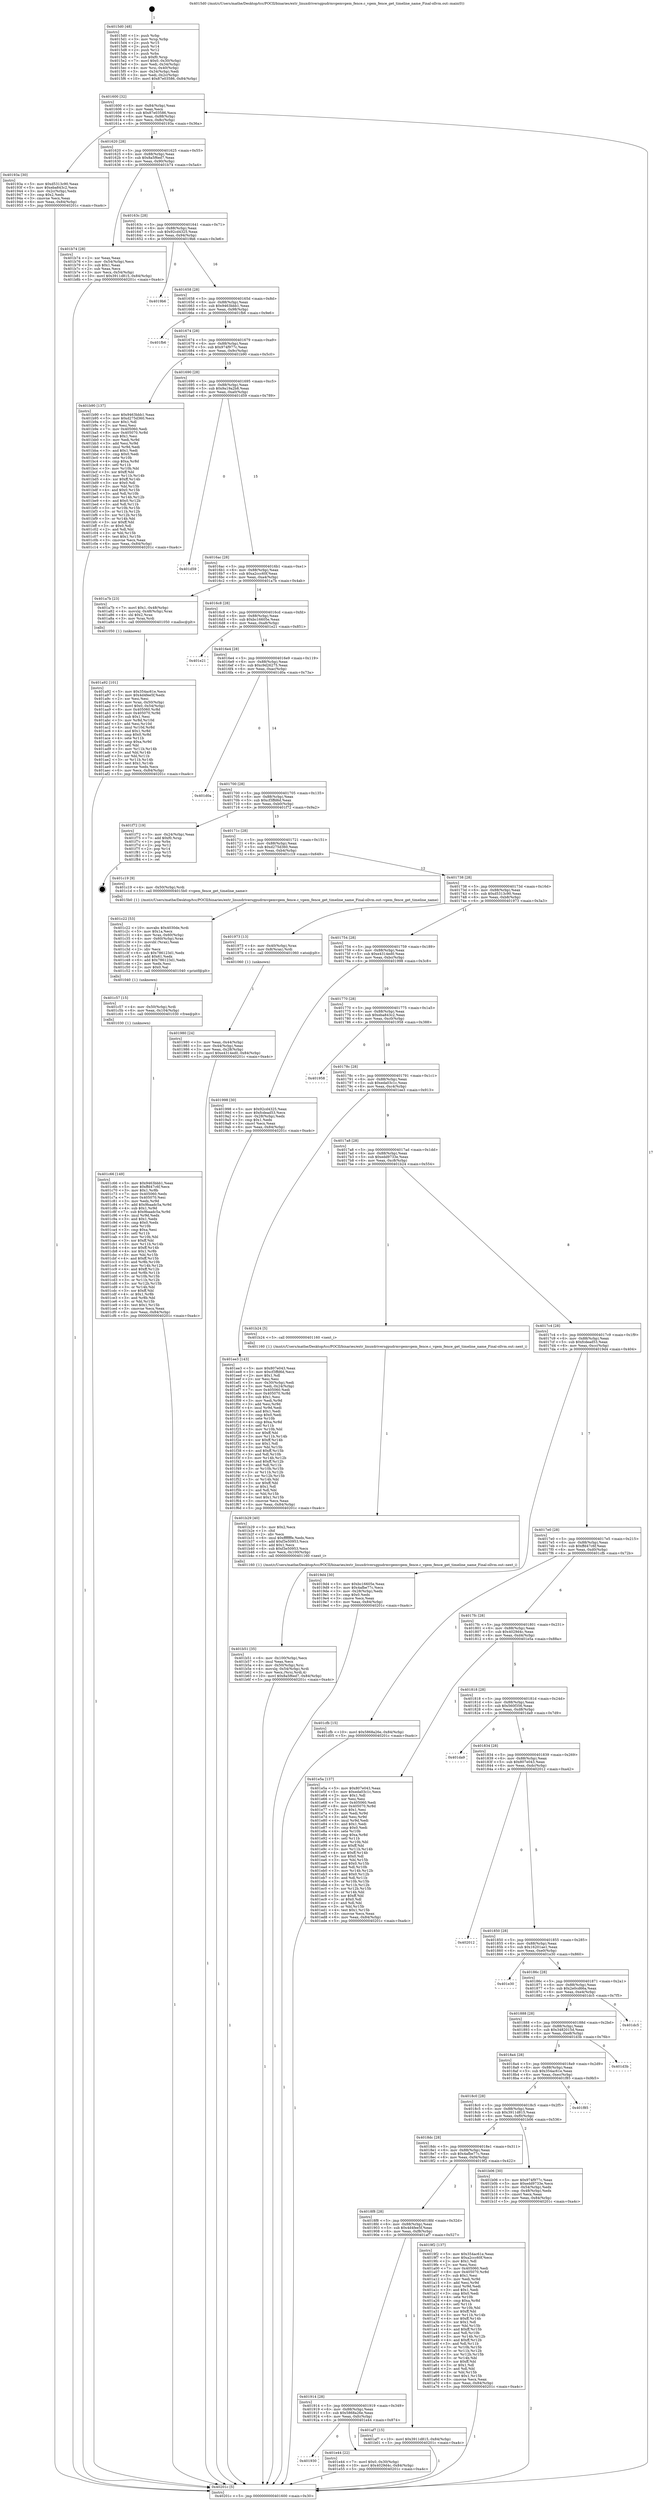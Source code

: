 digraph "0x4015d0" {
  label = "0x4015d0 (/mnt/c/Users/mathe/Desktop/tcc/POCII/binaries/extr_linuxdriversgpudrmvgemvgem_fence.c_vgem_fence_get_timeline_name_Final-ollvm.out::main(0))"
  labelloc = "t"
  node[shape=record]

  Entry [label="",width=0.3,height=0.3,shape=circle,fillcolor=black,style=filled]
  "0x401600" [label="{
     0x401600 [32]\l
     | [instrs]\l
     &nbsp;&nbsp;0x401600 \<+6\>: mov -0x84(%rbp),%eax\l
     &nbsp;&nbsp;0x401606 \<+2\>: mov %eax,%ecx\l
     &nbsp;&nbsp;0x401608 \<+6\>: sub $0x87e03586,%ecx\l
     &nbsp;&nbsp;0x40160e \<+6\>: mov %eax,-0x88(%rbp)\l
     &nbsp;&nbsp;0x401614 \<+6\>: mov %ecx,-0x8c(%rbp)\l
     &nbsp;&nbsp;0x40161a \<+6\>: je 000000000040193a \<main+0x36a\>\l
  }"]
  "0x40193a" [label="{
     0x40193a [30]\l
     | [instrs]\l
     &nbsp;&nbsp;0x40193a \<+5\>: mov $0xd5313c90,%eax\l
     &nbsp;&nbsp;0x40193f \<+5\>: mov $0xeba843c2,%ecx\l
     &nbsp;&nbsp;0x401944 \<+3\>: mov -0x2c(%rbp),%edx\l
     &nbsp;&nbsp;0x401947 \<+3\>: cmp $0x2,%edx\l
     &nbsp;&nbsp;0x40194a \<+3\>: cmovne %ecx,%eax\l
     &nbsp;&nbsp;0x40194d \<+6\>: mov %eax,-0x84(%rbp)\l
     &nbsp;&nbsp;0x401953 \<+5\>: jmp 000000000040201c \<main+0xa4c\>\l
  }"]
  "0x401620" [label="{
     0x401620 [28]\l
     | [instrs]\l
     &nbsp;&nbsp;0x401620 \<+5\>: jmp 0000000000401625 \<main+0x55\>\l
     &nbsp;&nbsp;0x401625 \<+6\>: mov -0x88(%rbp),%eax\l
     &nbsp;&nbsp;0x40162b \<+5\>: sub $0x8a5f6ed7,%eax\l
     &nbsp;&nbsp;0x401630 \<+6\>: mov %eax,-0x90(%rbp)\l
     &nbsp;&nbsp;0x401636 \<+6\>: je 0000000000401b74 \<main+0x5a4\>\l
  }"]
  "0x40201c" [label="{
     0x40201c [5]\l
     | [instrs]\l
     &nbsp;&nbsp;0x40201c \<+5\>: jmp 0000000000401600 \<main+0x30\>\l
  }"]
  "0x4015d0" [label="{
     0x4015d0 [48]\l
     | [instrs]\l
     &nbsp;&nbsp;0x4015d0 \<+1\>: push %rbp\l
     &nbsp;&nbsp;0x4015d1 \<+3\>: mov %rsp,%rbp\l
     &nbsp;&nbsp;0x4015d4 \<+2\>: push %r15\l
     &nbsp;&nbsp;0x4015d6 \<+2\>: push %r14\l
     &nbsp;&nbsp;0x4015d8 \<+2\>: push %r12\l
     &nbsp;&nbsp;0x4015da \<+1\>: push %rbx\l
     &nbsp;&nbsp;0x4015db \<+7\>: sub $0xf0,%rsp\l
     &nbsp;&nbsp;0x4015e2 \<+7\>: movl $0x0,-0x30(%rbp)\l
     &nbsp;&nbsp;0x4015e9 \<+3\>: mov %edi,-0x34(%rbp)\l
     &nbsp;&nbsp;0x4015ec \<+4\>: mov %rsi,-0x40(%rbp)\l
     &nbsp;&nbsp;0x4015f0 \<+3\>: mov -0x34(%rbp),%edi\l
     &nbsp;&nbsp;0x4015f3 \<+3\>: mov %edi,-0x2c(%rbp)\l
     &nbsp;&nbsp;0x4015f6 \<+10\>: movl $0x87e03586,-0x84(%rbp)\l
  }"]
  Exit [label="",width=0.3,height=0.3,shape=circle,fillcolor=black,style=filled,peripheries=2]
  "0x401b74" [label="{
     0x401b74 [28]\l
     | [instrs]\l
     &nbsp;&nbsp;0x401b74 \<+2\>: xor %eax,%eax\l
     &nbsp;&nbsp;0x401b76 \<+3\>: mov -0x54(%rbp),%ecx\l
     &nbsp;&nbsp;0x401b79 \<+3\>: sub $0x1,%eax\l
     &nbsp;&nbsp;0x401b7c \<+2\>: sub %eax,%ecx\l
     &nbsp;&nbsp;0x401b7e \<+3\>: mov %ecx,-0x54(%rbp)\l
     &nbsp;&nbsp;0x401b81 \<+10\>: movl $0x3911d815,-0x84(%rbp)\l
     &nbsp;&nbsp;0x401b8b \<+5\>: jmp 000000000040201c \<main+0xa4c\>\l
  }"]
  "0x40163c" [label="{
     0x40163c [28]\l
     | [instrs]\l
     &nbsp;&nbsp;0x40163c \<+5\>: jmp 0000000000401641 \<main+0x71\>\l
     &nbsp;&nbsp;0x401641 \<+6\>: mov -0x88(%rbp),%eax\l
     &nbsp;&nbsp;0x401647 \<+5\>: sub $0x92cd4325,%eax\l
     &nbsp;&nbsp;0x40164c \<+6\>: mov %eax,-0x94(%rbp)\l
     &nbsp;&nbsp;0x401652 \<+6\>: je 00000000004019b6 \<main+0x3e6\>\l
  }"]
  "0x401930" [label="{
     0x401930\l
  }", style=dashed]
  "0x4019b6" [label="{
     0x4019b6\l
  }", style=dashed]
  "0x401658" [label="{
     0x401658 [28]\l
     | [instrs]\l
     &nbsp;&nbsp;0x401658 \<+5\>: jmp 000000000040165d \<main+0x8d\>\l
     &nbsp;&nbsp;0x40165d \<+6\>: mov -0x88(%rbp),%eax\l
     &nbsp;&nbsp;0x401663 \<+5\>: sub $0x9463bbb1,%eax\l
     &nbsp;&nbsp;0x401668 \<+6\>: mov %eax,-0x98(%rbp)\l
     &nbsp;&nbsp;0x40166e \<+6\>: je 0000000000401fb6 \<main+0x9e6\>\l
  }"]
  "0x401e44" [label="{
     0x401e44 [22]\l
     | [instrs]\l
     &nbsp;&nbsp;0x401e44 \<+7\>: movl $0x0,-0x30(%rbp)\l
     &nbsp;&nbsp;0x401e4b \<+10\>: movl $0x4029d4c,-0x84(%rbp)\l
     &nbsp;&nbsp;0x401e55 \<+5\>: jmp 000000000040201c \<main+0xa4c\>\l
  }"]
  "0x401fb6" [label="{
     0x401fb6\l
  }", style=dashed]
  "0x401674" [label="{
     0x401674 [28]\l
     | [instrs]\l
     &nbsp;&nbsp;0x401674 \<+5\>: jmp 0000000000401679 \<main+0xa9\>\l
     &nbsp;&nbsp;0x401679 \<+6\>: mov -0x88(%rbp),%eax\l
     &nbsp;&nbsp;0x40167f \<+5\>: sub $0x974f977c,%eax\l
     &nbsp;&nbsp;0x401684 \<+6\>: mov %eax,-0x9c(%rbp)\l
     &nbsp;&nbsp;0x40168a \<+6\>: je 0000000000401b90 \<main+0x5c0\>\l
  }"]
  "0x401c66" [label="{
     0x401c66 [149]\l
     | [instrs]\l
     &nbsp;&nbsp;0x401c66 \<+5\>: mov $0x9463bbb1,%eax\l
     &nbsp;&nbsp;0x401c6b \<+5\>: mov $0xffd47c6f,%ecx\l
     &nbsp;&nbsp;0x401c70 \<+3\>: mov $0x1,%r8b\l
     &nbsp;&nbsp;0x401c73 \<+7\>: mov 0x405060,%edx\l
     &nbsp;&nbsp;0x401c7a \<+7\>: mov 0x405070,%esi\l
     &nbsp;&nbsp;0x401c81 \<+3\>: mov %edx,%r9d\l
     &nbsp;&nbsp;0x401c84 \<+7\>: add $0x9baadc5a,%r9d\l
     &nbsp;&nbsp;0x401c8b \<+4\>: sub $0x1,%r9d\l
     &nbsp;&nbsp;0x401c8f \<+7\>: sub $0x9baadc5a,%r9d\l
     &nbsp;&nbsp;0x401c96 \<+4\>: imul %r9d,%edx\l
     &nbsp;&nbsp;0x401c9a \<+3\>: and $0x1,%edx\l
     &nbsp;&nbsp;0x401c9d \<+3\>: cmp $0x0,%edx\l
     &nbsp;&nbsp;0x401ca0 \<+4\>: sete %r10b\l
     &nbsp;&nbsp;0x401ca4 \<+3\>: cmp $0xa,%esi\l
     &nbsp;&nbsp;0x401ca7 \<+4\>: setl %r11b\l
     &nbsp;&nbsp;0x401cab \<+3\>: mov %r10b,%bl\l
     &nbsp;&nbsp;0x401cae \<+3\>: xor $0xff,%bl\l
     &nbsp;&nbsp;0x401cb1 \<+3\>: mov %r11b,%r14b\l
     &nbsp;&nbsp;0x401cb4 \<+4\>: xor $0xff,%r14b\l
     &nbsp;&nbsp;0x401cb8 \<+4\>: xor $0x1,%r8b\l
     &nbsp;&nbsp;0x401cbc \<+3\>: mov %bl,%r15b\l
     &nbsp;&nbsp;0x401cbf \<+4\>: and $0xff,%r15b\l
     &nbsp;&nbsp;0x401cc3 \<+3\>: and %r8b,%r10b\l
     &nbsp;&nbsp;0x401cc6 \<+3\>: mov %r14b,%r12b\l
     &nbsp;&nbsp;0x401cc9 \<+4\>: and $0xff,%r12b\l
     &nbsp;&nbsp;0x401ccd \<+3\>: and %r8b,%r11b\l
     &nbsp;&nbsp;0x401cd0 \<+3\>: or %r10b,%r15b\l
     &nbsp;&nbsp;0x401cd3 \<+3\>: or %r11b,%r12b\l
     &nbsp;&nbsp;0x401cd6 \<+3\>: xor %r12b,%r15b\l
     &nbsp;&nbsp;0x401cd9 \<+3\>: or %r14b,%bl\l
     &nbsp;&nbsp;0x401cdc \<+3\>: xor $0xff,%bl\l
     &nbsp;&nbsp;0x401cdf \<+4\>: or $0x1,%r8b\l
     &nbsp;&nbsp;0x401ce3 \<+3\>: and %r8b,%bl\l
     &nbsp;&nbsp;0x401ce6 \<+3\>: or %bl,%r15b\l
     &nbsp;&nbsp;0x401ce9 \<+4\>: test $0x1,%r15b\l
     &nbsp;&nbsp;0x401ced \<+3\>: cmovne %ecx,%eax\l
     &nbsp;&nbsp;0x401cf0 \<+6\>: mov %eax,-0x84(%rbp)\l
     &nbsp;&nbsp;0x401cf6 \<+5\>: jmp 000000000040201c \<main+0xa4c\>\l
  }"]
  "0x401b90" [label="{
     0x401b90 [137]\l
     | [instrs]\l
     &nbsp;&nbsp;0x401b90 \<+5\>: mov $0x9463bbb1,%eax\l
     &nbsp;&nbsp;0x401b95 \<+5\>: mov $0xd275d360,%ecx\l
     &nbsp;&nbsp;0x401b9a \<+2\>: mov $0x1,%dl\l
     &nbsp;&nbsp;0x401b9c \<+2\>: xor %esi,%esi\l
     &nbsp;&nbsp;0x401b9e \<+7\>: mov 0x405060,%edi\l
     &nbsp;&nbsp;0x401ba5 \<+8\>: mov 0x405070,%r8d\l
     &nbsp;&nbsp;0x401bad \<+3\>: sub $0x1,%esi\l
     &nbsp;&nbsp;0x401bb0 \<+3\>: mov %edi,%r9d\l
     &nbsp;&nbsp;0x401bb3 \<+3\>: add %esi,%r9d\l
     &nbsp;&nbsp;0x401bb6 \<+4\>: imul %r9d,%edi\l
     &nbsp;&nbsp;0x401bba \<+3\>: and $0x1,%edi\l
     &nbsp;&nbsp;0x401bbd \<+3\>: cmp $0x0,%edi\l
     &nbsp;&nbsp;0x401bc0 \<+4\>: sete %r10b\l
     &nbsp;&nbsp;0x401bc4 \<+4\>: cmp $0xa,%r8d\l
     &nbsp;&nbsp;0x401bc8 \<+4\>: setl %r11b\l
     &nbsp;&nbsp;0x401bcc \<+3\>: mov %r10b,%bl\l
     &nbsp;&nbsp;0x401bcf \<+3\>: xor $0xff,%bl\l
     &nbsp;&nbsp;0x401bd2 \<+3\>: mov %r11b,%r14b\l
     &nbsp;&nbsp;0x401bd5 \<+4\>: xor $0xff,%r14b\l
     &nbsp;&nbsp;0x401bd9 \<+3\>: xor $0x0,%dl\l
     &nbsp;&nbsp;0x401bdc \<+3\>: mov %bl,%r15b\l
     &nbsp;&nbsp;0x401bdf \<+4\>: and $0x0,%r15b\l
     &nbsp;&nbsp;0x401be3 \<+3\>: and %dl,%r10b\l
     &nbsp;&nbsp;0x401be6 \<+3\>: mov %r14b,%r12b\l
     &nbsp;&nbsp;0x401be9 \<+4\>: and $0x0,%r12b\l
     &nbsp;&nbsp;0x401bed \<+3\>: and %dl,%r11b\l
     &nbsp;&nbsp;0x401bf0 \<+3\>: or %r10b,%r15b\l
     &nbsp;&nbsp;0x401bf3 \<+3\>: or %r11b,%r12b\l
     &nbsp;&nbsp;0x401bf6 \<+3\>: xor %r12b,%r15b\l
     &nbsp;&nbsp;0x401bf9 \<+3\>: or %r14b,%bl\l
     &nbsp;&nbsp;0x401bfc \<+3\>: xor $0xff,%bl\l
     &nbsp;&nbsp;0x401bff \<+3\>: or $0x0,%dl\l
     &nbsp;&nbsp;0x401c02 \<+2\>: and %dl,%bl\l
     &nbsp;&nbsp;0x401c04 \<+3\>: or %bl,%r15b\l
     &nbsp;&nbsp;0x401c07 \<+4\>: test $0x1,%r15b\l
     &nbsp;&nbsp;0x401c0b \<+3\>: cmovne %ecx,%eax\l
     &nbsp;&nbsp;0x401c0e \<+6\>: mov %eax,-0x84(%rbp)\l
     &nbsp;&nbsp;0x401c14 \<+5\>: jmp 000000000040201c \<main+0xa4c\>\l
  }"]
  "0x401690" [label="{
     0x401690 [28]\l
     | [instrs]\l
     &nbsp;&nbsp;0x401690 \<+5\>: jmp 0000000000401695 \<main+0xc5\>\l
     &nbsp;&nbsp;0x401695 \<+6\>: mov -0x88(%rbp),%eax\l
     &nbsp;&nbsp;0x40169b \<+5\>: sub $0x9a19a2b8,%eax\l
     &nbsp;&nbsp;0x4016a0 \<+6\>: mov %eax,-0xa0(%rbp)\l
     &nbsp;&nbsp;0x4016a6 \<+6\>: je 0000000000401d59 \<main+0x789\>\l
  }"]
  "0x401c57" [label="{
     0x401c57 [15]\l
     | [instrs]\l
     &nbsp;&nbsp;0x401c57 \<+4\>: mov -0x50(%rbp),%rdi\l
     &nbsp;&nbsp;0x401c5b \<+6\>: mov %eax,-0x104(%rbp)\l
     &nbsp;&nbsp;0x401c61 \<+5\>: call 0000000000401030 \<free@plt\>\l
     | [calls]\l
     &nbsp;&nbsp;0x401030 \{1\} (unknown)\l
  }"]
  "0x401d59" [label="{
     0x401d59\l
  }", style=dashed]
  "0x4016ac" [label="{
     0x4016ac [28]\l
     | [instrs]\l
     &nbsp;&nbsp;0x4016ac \<+5\>: jmp 00000000004016b1 \<main+0xe1\>\l
     &nbsp;&nbsp;0x4016b1 \<+6\>: mov -0x88(%rbp),%eax\l
     &nbsp;&nbsp;0x4016b7 \<+5\>: sub $0xa2ccc60f,%eax\l
     &nbsp;&nbsp;0x4016bc \<+6\>: mov %eax,-0xa4(%rbp)\l
     &nbsp;&nbsp;0x4016c2 \<+6\>: je 0000000000401a7b \<main+0x4ab\>\l
  }"]
  "0x401c22" [label="{
     0x401c22 [53]\l
     | [instrs]\l
     &nbsp;&nbsp;0x401c22 \<+10\>: movabs $0x4030de,%rdi\l
     &nbsp;&nbsp;0x401c2c \<+5\>: mov $0x1a,%ecx\l
     &nbsp;&nbsp;0x401c31 \<+4\>: mov %rax,-0x60(%rbp)\l
     &nbsp;&nbsp;0x401c35 \<+4\>: mov -0x60(%rbp),%rax\l
     &nbsp;&nbsp;0x401c39 \<+3\>: movsbl (%rax),%eax\l
     &nbsp;&nbsp;0x401c3c \<+1\>: cltd\l
     &nbsp;&nbsp;0x401c3d \<+2\>: idiv %ecx\l
     &nbsp;&nbsp;0x401c3f \<+6\>: sub $0x786123d1,%edx\l
     &nbsp;&nbsp;0x401c45 \<+3\>: add $0x61,%edx\l
     &nbsp;&nbsp;0x401c48 \<+6\>: add $0x786123d1,%edx\l
     &nbsp;&nbsp;0x401c4e \<+2\>: mov %edx,%esi\l
     &nbsp;&nbsp;0x401c50 \<+2\>: mov $0x0,%al\l
     &nbsp;&nbsp;0x401c52 \<+5\>: call 0000000000401040 \<printf@plt\>\l
     | [calls]\l
     &nbsp;&nbsp;0x401040 \{1\} (unknown)\l
  }"]
  "0x401a7b" [label="{
     0x401a7b [23]\l
     | [instrs]\l
     &nbsp;&nbsp;0x401a7b \<+7\>: movl $0x1,-0x48(%rbp)\l
     &nbsp;&nbsp;0x401a82 \<+4\>: movslq -0x48(%rbp),%rax\l
     &nbsp;&nbsp;0x401a86 \<+4\>: shl $0x2,%rax\l
     &nbsp;&nbsp;0x401a8a \<+3\>: mov %rax,%rdi\l
     &nbsp;&nbsp;0x401a8d \<+5\>: call 0000000000401050 \<malloc@plt\>\l
     | [calls]\l
     &nbsp;&nbsp;0x401050 \{1\} (unknown)\l
  }"]
  "0x4016c8" [label="{
     0x4016c8 [28]\l
     | [instrs]\l
     &nbsp;&nbsp;0x4016c8 \<+5\>: jmp 00000000004016cd \<main+0xfd\>\l
     &nbsp;&nbsp;0x4016cd \<+6\>: mov -0x88(%rbp),%eax\l
     &nbsp;&nbsp;0x4016d3 \<+5\>: sub $0xbc16605e,%eax\l
     &nbsp;&nbsp;0x4016d8 \<+6\>: mov %eax,-0xa8(%rbp)\l
     &nbsp;&nbsp;0x4016de \<+6\>: je 0000000000401e21 \<main+0x851\>\l
  }"]
  "0x401b51" [label="{
     0x401b51 [35]\l
     | [instrs]\l
     &nbsp;&nbsp;0x401b51 \<+6\>: mov -0x100(%rbp),%ecx\l
     &nbsp;&nbsp;0x401b57 \<+3\>: imul %eax,%ecx\l
     &nbsp;&nbsp;0x401b5a \<+4\>: mov -0x50(%rbp),%rsi\l
     &nbsp;&nbsp;0x401b5e \<+4\>: movslq -0x54(%rbp),%rdi\l
     &nbsp;&nbsp;0x401b62 \<+3\>: mov %ecx,(%rsi,%rdi,4)\l
     &nbsp;&nbsp;0x401b65 \<+10\>: movl $0x8a5f6ed7,-0x84(%rbp)\l
     &nbsp;&nbsp;0x401b6f \<+5\>: jmp 000000000040201c \<main+0xa4c\>\l
  }"]
  "0x401e21" [label="{
     0x401e21\l
  }", style=dashed]
  "0x4016e4" [label="{
     0x4016e4 [28]\l
     | [instrs]\l
     &nbsp;&nbsp;0x4016e4 \<+5\>: jmp 00000000004016e9 \<main+0x119\>\l
     &nbsp;&nbsp;0x4016e9 \<+6\>: mov -0x88(%rbp),%eax\l
     &nbsp;&nbsp;0x4016ef \<+5\>: sub $0xc9d26275,%eax\l
     &nbsp;&nbsp;0x4016f4 \<+6\>: mov %eax,-0xac(%rbp)\l
     &nbsp;&nbsp;0x4016fa \<+6\>: je 0000000000401d0a \<main+0x73a\>\l
  }"]
  "0x401b29" [label="{
     0x401b29 [40]\l
     | [instrs]\l
     &nbsp;&nbsp;0x401b29 \<+5\>: mov $0x2,%ecx\l
     &nbsp;&nbsp;0x401b2e \<+1\>: cltd\l
     &nbsp;&nbsp;0x401b2f \<+2\>: idiv %ecx\l
     &nbsp;&nbsp;0x401b31 \<+6\>: imul $0xfffffffe,%edx,%ecx\l
     &nbsp;&nbsp;0x401b37 \<+6\>: add $0xf3e50953,%ecx\l
     &nbsp;&nbsp;0x401b3d \<+3\>: add $0x1,%ecx\l
     &nbsp;&nbsp;0x401b40 \<+6\>: sub $0xf3e50953,%ecx\l
     &nbsp;&nbsp;0x401b46 \<+6\>: mov %ecx,-0x100(%rbp)\l
     &nbsp;&nbsp;0x401b4c \<+5\>: call 0000000000401160 \<next_i\>\l
     | [calls]\l
     &nbsp;&nbsp;0x401160 \{1\} (/mnt/c/Users/mathe/Desktop/tcc/POCII/binaries/extr_linuxdriversgpudrmvgemvgem_fence.c_vgem_fence_get_timeline_name_Final-ollvm.out::next_i)\l
  }"]
  "0x401d0a" [label="{
     0x401d0a\l
  }", style=dashed]
  "0x401700" [label="{
     0x401700 [28]\l
     | [instrs]\l
     &nbsp;&nbsp;0x401700 \<+5\>: jmp 0000000000401705 \<main+0x135\>\l
     &nbsp;&nbsp;0x401705 \<+6\>: mov -0x88(%rbp),%eax\l
     &nbsp;&nbsp;0x40170b \<+5\>: sub $0xcf3ffd6d,%eax\l
     &nbsp;&nbsp;0x401710 \<+6\>: mov %eax,-0xb0(%rbp)\l
     &nbsp;&nbsp;0x401716 \<+6\>: je 0000000000401f72 \<main+0x9a2\>\l
  }"]
  "0x401914" [label="{
     0x401914 [28]\l
     | [instrs]\l
     &nbsp;&nbsp;0x401914 \<+5\>: jmp 0000000000401919 \<main+0x349\>\l
     &nbsp;&nbsp;0x401919 \<+6\>: mov -0x88(%rbp),%eax\l
     &nbsp;&nbsp;0x40191f \<+5\>: sub $0x5868a26e,%eax\l
     &nbsp;&nbsp;0x401924 \<+6\>: mov %eax,-0xfc(%rbp)\l
     &nbsp;&nbsp;0x40192a \<+6\>: je 0000000000401e44 \<main+0x874\>\l
  }"]
  "0x401f72" [label="{
     0x401f72 [19]\l
     | [instrs]\l
     &nbsp;&nbsp;0x401f72 \<+3\>: mov -0x24(%rbp),%eax\l
     &nbsp;&nbsp;0x401f75 \<+7\>: add $0xf0,%rsp\l
     &nbsp;&nbsp;0x401f7c \<+1\>: pop %rbx\l
     &nbsp;&nbsp;0x401f7d \<+2\>: pop %r12\l
     &nbsp;&nbsp;0x401f7f \<+2\>: pop %r14\l
     &nbsp;&nbsp;0x401f81 \<+2\>: pop %r15\l
     &nbsp;&nbsp;0x401f83 \<+1\>: pop %rbp\l
     &nbsp;&nbsp;0x401f84 \<+1\>: ret\l
  }"]
  "0x40171c" [label="{
     0x40171c [28]\l
     | [instrs]\l
     &nbsp;&nbsp;0x40171c \<+5\>: jmp 0000000000401721 \<main+0x151\>\l
     &nbsp;&nbsp;0x401721 \<+6\>: mov -0x88(%rbp),%eax\l
     &nbsp;&nbsp;0x401727 \<+5\>: sub $0xd275d360,%eax\l
     &nbsp;&nbsp;0x40172c \<+6\>: mov %eax,-0xb4(%rbp)\l
     &nbsp;&nbsp;0x401732 \<+6\>: je 0000000000401c19 \<main+0x649\>\l
  }"]
  "0x401af7" [label="{
     0x401af7 [15]\l
     | [instrs]\l
     &nbsp;&nbsp;0x401af7 \<+10\>: movl $0x3911d815,-0x84(%rbp)\l
     &nbsp;&nbsp;0x401b01 \<+5\>: jmp 000000000040201c \<main+0xa4c\>\l
  }"]
  "0x401c19" [label="{
     0x401c19 [9]\l
     | [instrs]\l
     &nbsp;&nbsp;0x401c19 \<+4\>: mov -0x50(%rbp),%rdi\l
     &nbsp;&nbsp;0x401c1d \<+5\>: call 00000000004015b0 \<vgem_fence_get_timeline_name\>\l
     | [calls]\l
     &nbsp;&nbsp;0x4015b0 \{1\} (/mnt/c/Users/mathe/Desktop/tcc/POCII/binaries/extr_linuxdriversgpudrmvgemvgem_fence.c_vgem_fence_get_timeline_name_Final-ollvm.out::vgem_fence_get_timeline_name)\l
  }"]
  "0x401738" [label="{
     0x401738 [28]\l
     | [instrs]\l
     &nbsp;&nbsp;0x401738 \<+5\>: jmp 000000000040173d \<main+0x16d\>\l
     &nbsp;&nbsp;0x40173d \<+6\>: mov -0x88(%rbp),%eax\l
     &nbsp;&nbsp;0x401743 \<+5\>: sub $0xd5313c90,%eax\l
     &nbsp;&nbsp;0x401748 \<+6\>: mov %eax,-0xb8(%rbp)\l
     &nbsp;&nbsp;0x40174e \<+6\>: je 0000000000401973 \<main+0x3a3\>\l
  }"]
  "0x401a92" [label="{
     0x401a92 [101]\l
     | [instrs]\l
     &nbsp;&nbsp;0x401a92 \<+5\>: mov $0x354ac61e,%ecx\l
     &nbsp;&nbsp;0x401a97 \<+5\>: mov $0x4d4fee5f,%edx\l
     &nbsp;&nbsp;0x401a9c \<+2\>: xor %esi,%esi\l
     &nbsp;&nbsp;0x401a9e \<+4\>: mov %rax,-0x50(%rbp)\l
     &nbsp;&nbsp;0x401aa2 \<+7\>: movl $0x0,-0x54(%rbp)\l
     &nbsp;&nbsp;0x401aa9 \<+8\>: mov 0x405060,%r8d\l
     &nbsp;&nbsp;0x401ab1 \<+8\>: mov 0x405070,%r9d\l
     &nbsp;&nbsp;0x401ab9 \<+3\>: sub $0x1,%esi\l
     &nbsp;&nbsp;0x401abc \<+3\>: mov %r8d,%r10d\l
     &nbsp;&nbsp;0x401abf \<+3\>: add %esi,%r10d\l
     &nbsp;&nbsp;0x401ac2 \<+4\>: imul %r10d,%r8d\l
     &nbsp;&nbsp;0x401ac6 \<+4\>: and $0x1,%r8d\l
     &nbsp;&nbsp;0x401aca \<+4\>: cmp $0x0,%r8d\l
     &nbsp;&nbsp;0x401ace \<+4\>: sete %r11b\l
     &nbsp;&nbsp;0x401ad2 \<+4\>: cmp $0xa,%r9d\l
     &nbsp;&nbsp;0x401ad6 \<+3\>: setl %bl\l
     &nbsp;&nbsp;0x401ad9 \<+3\>: mov %r11b,%r14b\l
     &nbsp;&nbsp;0x401adc \<+3\>: and %bl,%r14b\l
     &nbsp;&nbsp;0x401adf \<+3\>: xor %bl,%r11b\l
     &nbsp;&nbsp;0x401ae2 \<+3\>: or %r11b,%r14b\l
     &nbsp;&nbsp;0x401ae5 \<+4\>: test $0x1,%r14b\l
     &nbsp;&nbsp;0x401ae9 \<+3\>: cmovne %edx,%ecx\l
     &nbsp;&nbsp;0x401aec \<+6\>: mov %ecx,-0x84(%rbp)\l
     &nbsp;&nbsp;0x401af2 \<+5\>: jmp 000000000040201c \<main+0xa4c\>\l
  }"]
  "0x401973" [label="{
     0x401973 [13]\l
     | [instrs]\l
     &nbsp;&nbsp;0x401973 \<+4\>: mov -0x40(%rbp),%rax\l
     &nbsp;&nbsp;0x401977 \<+4\>: mov 0x8(%rax),%rdi\l
     &nbsp;&nbsp;0x40197b \<+5\>: call 0000000000401060 \<atoi@plt\>\l
     | [calls]\l
     &nbsp;&nbsp;0x401060 \{1\} (unknown)\l
  }"]
  "0x401754" [label="{
     0x401754 [28]\l
     | [instrs]\l
     &nbsp;&nbsp;0x401754 \<+5\>: jmp 0000000000401759 \<main+0x189\>\l
     &nbsp;&nbsp;0x401759 \<+6\>: mov -0x88(%rbp),%eax\l
     &nbsp;&nbsp;0x40175f \<+5\>: sub $0xe4314ed0,%eax\l
     &nbsp;&nbsp;0x401764 \<+6\>: mov %eax,-0xbc(%rbp)\l
     &nbsp;&nbsp;0x40176a \<+6\>: je 0000000000401998 \<main+0x3c8\>\l
  }"]
  "0x401980" [label="{
     0x401980 [24]\l
     | [instrs]\l
     &nbsp;&nbsp;0x401980 \<+3\>: mov %eax,-0x44(%rbp)\l
     &nbsp;&nbsp;0x401983 \<+3\>: mov -0x44(%rbp),%eax\l
     &nbsp;&nbsp;0x401986 \<+3\>: mov %eax,-0x28(%rbp)\l
     &nbsp;&nbsp;0x401989 \<+10\>: movl $0xe4314ed0,-0x84(%rbp)\l
     &nbsp;&nbsp;0x401993 \<+5\>: jmp 000000000040201c \<main+0xa4c\>\l
  }"]
  "0x4018f8" [label="{
     0x4018f8 [28]\l
     | [instrs]\l
     &nbsp;&nbsp;0x4018f8 \<+5\>: jmp 00000000004018fd \<main+0x32d\>\l
     &nbsp;&nbsp;0x4018fd \<+6\>: mov -0x88(%rbp),%eax\l
     &nbsp;&nbsp;0x401903 \<+5\>: sub $0x4d4fee5f,%eax\l
     &nbsp;&nbsp;0x401908 \<+6\>: mov %eax,-0xf8(%rbp)\l
     &nbsp;&nbsp;0x40190e \<+6\>: je 0000000000401af7 \<main+0x527\>\l
  }"]
  "0x401998" [label="{
     0x401998 [30]\l
     | [instrs]\l
     &nbsp;&nbsp;0x401998 \<+5\>: mov $0x92cd4325,%eax\l
     &nbsp;&nbsp;0x40199d \<+5\>: mov $0xfcdead53,%ecx\l
     &nbsp;&nbsp;0x4019a2 \<+3\>: mov -0x28(%rbp),%edx\l
     &nbsp;&nbsp;0x4019a5 \<+3\>: cmp $0x1,%edx\l
     &nbsp;&nbsp;0x4019a8 \<+3\>: cmovl %ecx,%eax\l
     &nbsp;&nbsp;0x4019ab \<+6\>: mov %eax,-0x84(%rbp)\l
     &nbsp;&nbsp;0x4019b1 \<+5\>: jmp 000000000040201c \<main+0xa4c\>\l
  }"]
  "0x401770" [label="{
     0x401770 [28]\l
     | [instrs]\l
     &nbsp;&nbsp;0x401770 \<+5\>: jmp 0000000000401775 \<main+0x1a5\>\l
     &nbsp;&nbsp;0x401775 \<+6\>: mov -0x88(%rbp),%eax\l
     &nbsp;&nbsp;0x40177b \<+5\>: sub $0xeba843c2,%eax\l
     &nbsp;&nbsp;0x401780 \<+6\>: mov %eax,-0xc0(%rbp)\l
     &nbsp;&nbsp;0x401786 \<+6\>: je 0000000000401958 \<main+0x388\>\l
  }"]
  "0x4019f2" [label="{
     0x4019f2 [137]\l
     | [instrs]\l
     &nbsp;&nbsp;0x4019f2 \<+5\>: mov $0x354ac61e,%eax\l
     &nbsp;&nbsp;0x4019f7 \<+5\>: mov $0xa2ccc60f,%ecx\l
     &nbsp;&nbsp;0x4019fc \<+2\>: mov $0x1,%dl\l
     &nbsp;&nbsp;0x4019fe \<+2\>: xor %esi,%esi\l
     &nbsp;&nbsp;0x401a00 \<+7\>: mov 0x405060,%edi\l
     &nbsp;&nbsp;0x401a07 \<+8\>: mov 0x405070,%r8d\l
     &nbsp;&nbsp;0x401a0f \<+3\>: sub $0x1,%esi\l
     &nbsp;&nbsp;0x401a12 \<+3\>: mov %edi,%r9d\l
     &nbsp;&nbsp;0x401a15 \<+3\>: add %esi,%r9d\l
     &nbsp;&nbsp;0x401a18 \<+4\>: imul %r9d,%edi\l
     &nbsp;&nbsp;0x401a1c \<+3\>: and $0x1,%edi\l
     &nbsp;&nbsp;0x401a1f \<+3\>: cmp $0x0,%edi\l
     &nbsp;&nbsp;0x401a22 \<+4\>: sete %r10b\l
     &nbsp;&nbsp;0x401a26 \<+4\>: cmp $0xa,%r8d\l
     &nbsp;&nbsp;0x401a2a \<+4\>: setl %r11b\l
     &nbsp;&nbsp;0x401a2e \<+3\>: mov %r10b,%bl\l
     &nbsp;&nbsp;0x401a31 \<+3\>: xor $0xff,%bl\l
     &nbsp;&nbsp;0x401a34 \<+3\>: mov %r11b,%r14b\l
     &nbsp;&nbsp;0x401a37 \<+4\>: xor $0xff,%r14b\l
     &nbsp;&nbsp;0x401a3b \<+3\>: xor $0x1,%dl\l
     &nbsp;&nbsp;0x401a3e \<+3\>: mov %bl,%r15b\l
     &nbsp;&nbsp;0x401a41 \<+4\>: and $0xff,%r15b\l
     &nbsp;&nbsp;0x401a45 \<+3\>: and %dl,%r10b\l
     &nbsp;&nbsp;0x401a48 \<+3\>: mov %r14b,%r12b\l
     &nbsp;&nbsp;0x401a4b \<+4\>: and $0xff,%r12b\l
     &nbsp;&nbsp;0x401a4f \<+3\>: and %dl,%r11b\l
     &nbsp;&nbsp;0x401a52 \<+3\>: or %r10b,%r15b\l
     &nbsp;&nbsp;0x401a55 \<+3\>: or %r11b,%r12b\l
     &nbsp;&nbsp;0x401a58 \<+3\>: xor %r12b,%r15b\l
     &nbsp;&nbsp;0x401a5b \<+3\>: or %r14b,%bl\l
     &nbsp;&nbsp;0x401a5e \<+3\>: xor $0xff,%bl\l
     &nbsp;&nbsp;0x401a61 \<+3\>: or $0x1,%dl\l
     &nbsp;&nbsp;0x401a64 \<+2\>: and %dl,%bl\l
     &nbsp;&nbsp;0x401a66 \<+3\>: or %bl,%r15b\l
     &nbsp;&nbsp;0x401a69 \<+4\>: test $0x1,%r15b\l
     &nbsp;&nbsp;0x401a6d \<+3\>: cmovne %ecx,%eax\l
     &nbsp;&nbsp;0x401a70 \<+6\>: mov %eax,-0x84(%rbp)\l
     &nbsp;&nbsp;0x401a76 \<+5\>: jmp 000000000040201c \<main+0xa4c\>\l
  }"]
  "0x401958" [label="{
     0x401958\l
  }", style=dashed]
  "0x40178c" [label="{
     0x40178c [28]\l
     | [instrs]\l
     &nbsp;&nbsp;0x40178c \<+5\>: jmp 0000000000401791 \<main+0x1c1\>\l
     &nbsp;&nbsp;0x401791 \<+6\>: mov -0x88(%rbp),%eax\l
     &nbsp;&nbsp;0x401797 \<+5\>: sub $0xeda03c1c,%eax\l
     &nbsp;&nbsp;0x40179c \<+6\>: mov %eax,-0xc4(%rbp)\l
     &nbsp;&nbsp;0x4017a2 \<+6\>: je 0000000000401ee3 \<main+0x913\>\l
  }"]
  "0x4018dc" [label="{
     0x4018dc [28]\l
     | [instrs]\l
     &nbsp;&nbsp;0x4018dc \<+5\>: jmp 00000000004018e1 \<main+0x311\>\l
     &nbsp;&nbsp;0x4018e1 \<+6\>: mov -0x88(%rbp),%eax\l
     &nbsp;&nbsp;0x4018e7 \<+5\>: sub $0x4afbe77c,%eax\l
     &nbsp;&nbsp;0x4018ec \<+6\>: mov %eax,-0xf4(%rbp)\l
     &nbsp;&nbsp;0x4018f2 \<+6\>: je 00000000004019f2 \<main+0x422\>\l
  }"]
  "0x401ee3" [label="{
     0x401ee3 [143]\l
     | [instrs]\l
     &nbsp;&nbsp;0x401ee3 \<+5\>: mov $0x807e043,%eax\l
     &nbsp;&nbsp;0x401ee8 \<+5\>: mov $0xcf3ffd6d,%ecx\l
     &nbsp;&nbsp;0x401eed \<+2\>: mov $0x1,%dl\l
     &nbsp;&nbsp;0x401eef \<+2\>: xor %esi,%esi\l
     &nbsp;&nbsp;0x401ef1 \<+3\>: mov -0x30(%rbp),%edi\l
     &nbsp;&nbsp;0x401ef4 \<+3\>: mov %edi,-0x24(%rbp)\l
     &nbsp;&nbsp;0x401ef7 \<+7\>: mov 0x405060,%edi\l
     &nbsp;&nbsp;0x401efe \<+8\>: mov 0x405070,%r8d\l
     &nbsp;&nbsp;0x401f06 \<+3\>: sub $0x1,%esi\l
     &nbsp;&nbsp;0x401f09 \<+3\>: mov %edi,%r9d\l
     &nbsp;&nbsp;0x401f0c \<+3\>: add %esi,%r9d\l
     &nbsp;&nbsp;0x401f0f \<+4\>: imul %r9d,%edi\l
     &nbsp;&nbsp;0x401f13 \<+3\>: and $0x1,%edi\l
     &nbsp;&nbsp;0x401f16 \<+3\>: cmp $0x0,%edi\l
     &nbsp;&nbsp;0x401f19 \<+4\>: sete %r10b\l
     &nbsp;&nbsp;0x401f1d \<+4\>: cmp $0xa,%r8d\l
     &nbsp;&nbsp;0x401f21 \<+4\>: setl %r11b\l
     &nbsp;&nbsp;0x401f25 \<+3\>: mov %r10b,%bl\l
     &nbsp;&nbsp;0x401f28 \<+3\>: xor $0xff,%bl\l
     &nbsp;&nbsp;0x401f2b \<+3\>: mov %r11b,%r14b\l
     &nbsp;&nbsp;0x401f2e \<+4\>: xor $0xff,%r14b\l
     &nbsp;&nbsp;0x401f32 \<+3\>: xor $0x1,%dl\l
     &nbsp;&nbsp;0x401f35 \<+3\>: mov %bl,%r15b\l
     &nbsp;&nbsp;0x401f38 \<+4\>: and $0xff,%r15b\l
     &nbsp;&nbsp;0x401f3c \<+3\>: and %dl,%r10b\l
     &nbsp;&nbsp;0x401f3f \<+3\>: mov %r14b,%r12b\l
     &nbsp;&nbsp;0x401f42 \<+4\>: and $0xff,%r12b\l
     &nbsp;&nbsp;0x401f46 \<+3\>: and %dl,%r11b\l
     &nbsp;&nbsp;0x401f49 \<+3\>: or %r10b,%r15b\l
     &nbsp;&nbsp;0x401f4c \<+3\>: or %r11b,%r12b\l
     &nbsp;&nbsp;0x401f4f \<+3\>: xor %r12b,%r15b\l
     &nbsp;&nbsp;0x401f52 \<+3\>: or %r14b,%bl\l
     &nbsp;&nbsp;0x401f55 \<+3\>: xor $0xff,%bl\l
     &nbsp;&nbsp;0x401f58 \<+3\>: or $0x1,%dl\l
     &nbsp;&nbsp;0x401f5b \<+2\>: and %dl,%bl\l
     &nbsp;&nbsp;0x401f5d \<+3\>: or %bl,%r15b\l
     &nbsp;&nbsp;0x401f60 \<+4\>: test $0x1,%r15b\l
     &nbsp;&nbsp;0x401f64 \<+3\>: cmovne %ecx,%eax\l
     &nbsp;&nbsp;0x401f67 \<+6\>: mov %eax,-0x84(%rbp)\l
     &nbsp;&nbsp;0x401f6d \<+5\>: jmp 000000000040201c \<main+0xa4c\>\l
  }"]
  "0x4017a8" [label="{
     0x4017a8 [28]\l
     | [instrs]\l
     &nbsp;&nbsp;0x4017a8 \<+5\>: jmp 00000000004017ad \<main+0x1dd\>\l
     &nbsp;&nbsp;0x4017ad \<+6\>: mov -0x88(%rbp),%eax\l
     &nbsp;&nbsp;0x4017b3 \<+5\>: sub $0xedd9733e,%eax\l
     &nbsp;&nbsp;0x4017b8 \<+6\>: mov %eax,-0xc8(%rbp)\l
     &nbsp;&nbsp;0x4017be \<+6\>: je 0000000000401b24 \<main+0x554\>\l
  }"]
  "0x401b06" [label="{
     0x401b06 [30]\l
     | [instrs]\l
     &nbsp;&nbsp;0x401b06 \<+5\>: mov $0x974f977c,%eax\l
     &nbsp;&nbsp;0x401b0b \<+5\>: mov $0xedd9733e,%ecx\l
     &nbsp;&nbsp;0x401b10 \<+3\>: mov -0x54(%rbp),%edx\l
     &nbsp;&nbsp;0x401b13 \<+3\>: cmp -0x48(%rbp),%edx\l
     &nbsp;&nbsp;0x401b16 \<+3\>: cmovl %ecx,%eax\l
     &nbsp;&nbsp;0x401b19 \<+6\>: mov %eax,-0x84(%rbp)\l
     &nbsp;&nbsp;0x401b1f \<+5\>: jmp 000000000040201c \<main+0xa4c\>\l
  }"]
  "0x401b24" [label="{
     0x401b24 [5]\l
     | [instrs]\l
     &nbsp;&nbsp;0x401b24 \<+5\>: call 0000000000401160 \<next_i\>\l
     | [calls]\l
     &nbsp;&nbsp;0x401160 \{1\} (/mnt/c/Users/mathe/Desktop/tcc/POCII/binaries/extr_linuxdriversgpudrmvgemvgem_fence.c_vgem_fence_get_timeline_name_Final-ollvm.out::next_i)\l
  }"]
  "0x4017c4" [label="{
     0x4017c4 [28]\l
     | [instrs]\l
     &nbsp;&nbsp;0x4017c4 \<+5\>: jmp 00000000004017c9 \<main+0x1f9\>\l
     &nbsp;&nbsp;0x4017c9 \<+6\>: mov -0x88(%rbp),%eax\l
     &nbsp;&nbsp;0x4017cf \<+5\>: sub $0xfcdead53,%eax\l
     &nbsp;&nbsp;0x4017d4 \<+6\>: mov %eax,-0xcc(%rbp)\l
     &nbsp;&nbsp;0x4017da \<+6\>: je 00000000004019d4 \<main+0x404\>\l
  }"]
  "0x4018c0" [label="{
     0x4018c0 [28]\l
     | [instrs]\l
     &nbsp;&nbsp;0x4018c0 \<+5\>: jmp 00000000004018c5 \<main+0x2f5\>\l
     &nbsp;&nbsp;0x4018c5 \<+6\>: mov -0x88(%rbp),%eax\l
     &nbsp;&nbsp;0x4018cb \<+5\>: sub $0x3911d815,%eax\l
     &nbsp;&nbsp;0x4018d0 \<+6\>: mov %eax,-0xf0(%rbp)\l
     &nbsp;&nbsp;0x4018d6 \<+6\>: je 0000000000401b06 \<main+0x536\>\l
  }"]
  "0x4019d4" [label="{
     0x4019d4 [30]\l
     | [instrs]\l
     &nbsp;&nbsp;0x4019d4 \<+5\>: mov $0xbc16605e,%eax\l
     &nbsp;&nbsp;0x4019d9 \<+5\>: mov $0x4afbe77c,%ecx\l
     &nbsp;&nbsp;0x4019de \<+3\>: mov -0x28(%rbp),%edx\l
     &nbsp;&nbsp;0x4019e1 \<+3\>: cmp $0x0,%edx\l
     &nbsp;&nbsp;0x4019e4 \<+3\>: cmove %ecx,%eax\l
     &nbsp;&nbsp;0x4019e7 \<+6\>: mov %eax,-0x84(%rbp)\l
     &nbsp;&nbsp;0x4019ed \<+5\>: jmp 000000000040201c \<main+0xa4c\>\l
  }"]
  "0x4017e0" [label="{
     0x4017e0 [28]\l
     | [instrs]\l
     &nbsp;&nbsp;0x4017e0 \<+5\>: jmp 00000000004017e5 \<main+0x215\>\l
     &nbsp;&nbsp;0x4017e5 \<+6\>: mov -0x88(%rbp),%eax\l
     &nbsp;&nbsp;0x4017eb \<+5\>: sub $0xffd47c6f,%eax\l
     &nbsp;&nbsp;0x4017f0 \<+6\>: mov %eax,-0xd0(%rbp)\l
     &nbsp;&nbsp;0x4017f6 \<+6\>: je 0000000000401cfb \<main+0x72b\>\l
  }"]
  "0x401f85" [label="{
     0x401f85\l
  }", style=dashed]
  "0x401cfb" [label="{
     0x401cfb [15]\l
     | [instrs]\l
     &nbsp;&nbsp;0x401cfb \<+10\>: movl $0x5868a26e,-0x84(%rbp)\l
     &nbsp;&nbsp;0x401d05 \<+5\>: jmp 000000000040201c \<main+0xa4c\>\l
  }"]
  "0x4017fc" [label="{
     0x4017fc [28]\l
     | [instrs]\l
     &nbsp;&nbsp;0x4017fc \<+5\>: jmp 0000000000401801 \<main+0x231\>\l
     &nbsp;&nbsp;0x401801 \<+6\>: mov -0x88(%rbp),%eax\l
     &nbsp;&nbsp;0x401807 \<+5\>: sub $0x4029d4c,%eax\l
     &nbsp;&nbsp;0x40180c \<+6\>: mov %eax,-0xd4(%rbp)\l
     &nbsp;&nbsp;0x401812 \<+6\>: je 0000000000401e5a \<main+0x88a\>\l
  }"]
  "0x4018a4" [label="{
     0x4018a4 [28]\l
     | [instrs]\l
     &nbsp;&nbsp;0x4018a4 \<+5\>: jmp 00000000004018a9 \<main+0x2d9\>\l
     &nbsp;&nbsp;0x4018a9 \<+6\>: mov -0x88(%rbp),%eax\l
     &nbsp;&nbsp;0x4018af \<+5\>: sub $0x354ac61e,%eax\l
     &nbsp;&nbsp;0x4018b4 \<+6\>: mov %eax,-0xec(%rbp)\l
     &nbsp;&nbsp;0x4018ba \<+6\>: je 0000000000401f85 \<main+0x9b5\>\l
  }"]
  "0x401e5a" [label="{
     0x401e5a [137]\l
     | [instrs]\l
     &nbsp;&nbsp;0x401e5a \<+5\>: mov $0x807e043,%eax\l
     &nbsp;&nbsp;0x401e5f \<+5\>: mov $0xeda03c1c,%ecx\l
     &nbsp;&nbsp;0x401e64 \<+2\>: mov $0x1,%dl\l
     &nbsp;&nbsp;0x401e66 \<+2\>: xor %esi,%esi\l
     &nbsp;&nbsp;0x401e68 \<+7\>: mov 0x405060,%edi\l
     &nbsp;&nbsp;0x401e6f \<+8\>: mov 0x405070,%r8d\l
     &nbsp;&nbsp;0x401e77 \<+3\>: sub $0x1,%esi\l
     &nbsp;&nbsp;0x401e7a \<+3\>: mov %edi,%r9d\l
     &nbsp;&nbsp;0x401e7d \<+3\>: add %esi,%r9d\l
     &nbsp;&nbsp;0x401e80 \<+4\>: imul %r9d,%edi\l
     &nbsp;&nbsp;0x401e84 \<+3\>: and $0x1,%edi\l
     &nbsp;&nbsp;0x401e87 \<+3\>: cmp $0x0,%edi\l
     &nbsp;&nbsp;0x401e8a \<+4\>: sete %r10b\l
     &nbsp;&nbsp;0x401e8e \<+4\>: cmp $0xa,%r8d\l
     &nbsp;&nbsp;0x401e92 \<+4\>: setl %r11b\l
     &nbsp;&nbsp;0x401e96 \<+3\>: mov %r10b,%bl\l
     &nbsp;&nbsp;0x401e99 \<+3\>: xor $0xff,%bl\l
     &nbsp;&nbsp;0x401e9c \<+3\>: mov %r11b,%r14b\l
     &nbsp;&nbsp;0x401e9f \<+4\>: xor $0xff,%r14b\l
     &nbsp;&nbsp;0x401ea3 \<+3\>: xor $0x0,%dl\l
     &nbsp;&nbsp;0x401ea6 \<+3\>: mov %bl,%r15b\l
     &nbsp;&nbsp;0x401ea9 \<+4\>: and $0x0,%r15b\l
     &nbsp;&nbsp;0x401ead \<+3\>: and %dl,%r10b\l
     &nbsp;&nbsp;0x401eb0 \<+3\>: mov %r14b,%r12b\l
     &nbsp;&nbsp;0x401eb3 \<+4\>: and $0x0,%r12b\l
     &nbsp;&nbsp;0x401eb7 \<+3\>: and %dl,%r11b\l
     &nbsp;&nbsp;0x401eba \<+3\>: or %r10b,%r15b\l
     &nbsp;&nbsp;0x401ebd \<+3\>: or %r11b,%r12b\l
     &nbsp;&nbsp;0x401ec0 \<+3\>: xor %r12b,%r15b\l
     &nbsp;&nbsp;0x401ec3 \<+3\>: or %r14b,%bl\l
     &nbsp;&nbsp;0x401ec6 \<+3\>: xor $0xff,%bl\l
     &nbsp;&nbsp;0x401ec9 \<+3\>: or $0x0,%dl\l
     &nbsp;&nbsp;0x401ecc \<+2\>: and %dl,%bl\l
     &nbsp;&nbsp;0x401ece \<+3\>: or %bl,%r15b\l
     &nbsp;&nbsp;0x401ed1 \<+4\>: test $0x1,%r15b\l
     &nbsp;&nbsp;0x401ed5 \<+3\>: cmovne %ecx,%eax\l
     &nbsp;&nbsp;0x401ed8 \<+6\>: mov %eax,-0x84(%rbp)\l
     &nbsp;&nbsp;0x401ede \<+5\>: jmp 000000000040201c \<main+0xa4c\>\l
  }"]
  "0x401818" [label="{
     0x401818 [28]\l
     | [instrs]\l
     &nbsp;&nbsp;0x401818 \<+5\>: jmp 000000000040181d \<main+0x24d\>\l
     &nbsp;&nbsp;0x40181d \<+6\>: mov -0x88(%rbp),%eax\l
     &nbsp;&nbsp;0x401823 \<+5\>: sub $0x560f356,%eax\l
     &nbsp;&nbsp;0x401828 \<+6\>: mov %eax,-0xd8(%rbp)\l
     &nbsp;&nbsp;0x40182e \<+6\>: je 0000000000401da9 \<main+0x7d9\>\l
  }"]
  "0x401d3b" [label="{
     0x401d3b\l
  }", style=dashed]
  "0x401da9" [label="{
     0x401da9\l
  }", style=dashed]
  "0x401834" [label="{
     0x401834 [28]\l
     | [instrs]\l
     &nbsp;&nbsp;0x401834 \<+5\>: jmp 0000000000401839 \<main+0x269\>\l
     &nbsp;&nbsp;0x401839 \<+6\>: mov -0x88(%rbp),%eax\l
     &nbsp;&nbsp;0x40183f \<+5\>: sub $0x807e043,%eax\l
     &nbsp;&nbsp;0x401844 \<+6\>: mov %eax,-0xdc(%rbp)\l
     &nbsp;&nbsp;0x40184a \<+6\>: je 0000000000402012 \<main+0xa42\>\l
  }"]
  "0x401888" [label="{
     0x401888 [28]\l
     | [instrs]\l
     &nbsp;&nbsp;0x401888 \<+5\>: jmp 000000000040188d \<main+0x2bd\>\l
     &nbsp;&nbsp;0x40188d \<+6\>: mov -0x88(%rbp),%eax\l
     &nbsp;&nbsp;0x401893 \<+5\>: sub $0x3482015d,%eax\l
     &nbsp;&nbsp;0x401898 \<+6\>: mov %eax,-0xe8(%rbp)\l
     &nbsp;&nbsp;0x40189e \<+6\>: je 0000000000401d3b \<main+0x76b\>\l
  }"]
  "0x402012" [label="{
     0x402012\l
  }", style=dashed]
  "0x401850" [label="{
     0x401850 [28]\l
     | [instrs]\l
     &nbsp;&nbsp;0x401850 \<+5\>: jmp 0000000000401855 \<main+0x285\>\l
     &nbsp;&nbsp;0x401855 \<+6\>: mov -0x88(%rbp),%eax\l
     &nbsp;&nbsp;0x40185b \<+5\>: sub $0x16201ae1,%eax\l
     &nbsp;&nbsp;0x401860 \<+6\>: mov %eax,-0xe0(%rbp)\l
     &nbsp;&nbsp;0x401866 \<+6\>: je 0000000000401e30 \<main+0x860\>\l
  }"]
  "0x401dc5" [label="{
     0x401dc5\l
  }", style=dashed]
  "0x401e30" [label="{
     0x401e30\l
  }", style=dashed]
  "0x40186c" [label="{
     0x40186c [28]\l
     | [instrs]\l
     &nbsp;&nbsp;0x40186c \<+5\>: jmp 0000000000401871 \<main+0x2a1\>\l
     &nbsp;&nbsp;0x401871 \<+6\>: mov -0x88(%rbp),%eax\l
     &nbsp;&nbsp;0x401877 \<+5\>: sub $0x2e0cd66a,%eax\l
     &nbsp;&nbsp;0x40187c \<+6\>: mov %eax,-0xe4(%rbp)\l
     &nbsp;&nbsp;0x401882 \<+6\>: je 0000000000401dc5 \<main+0x7f5\>\l
  }"]
  Entry -> "0x4015d0" [label=" 1"]
  "0x401600" -> "0x40193a" [label=" 1"]
  "0x401600" -> "0x401620" [label=" 17"]
  "0x40193a" -> "0x40201c" [label=" 1"]
  "0x4015d0" -> "0x401600" [label=" 1"]
  "0x40201c" -> "0x401600" [label=" 17"]
  "0x401f72" -> Exit [label=" 1"]
  "0x401620" -> "0x401b74" [label=" 1"]
  "0x401620" -> "0x40163c" [label=" 16"]
  "0x401ee3" -> "0x40201c" [label=" 1"]
  "0x40163c" -> "0x4019b6" [label=" 0"]
  "0x40163c" -> "0x401658" [label=" 16"]
  "0x401e5a" -> "0x40201c" [label=" 1"]
  "0x401658" -> "0x401fb6" [label=" 0"]
  "0x401658" -> "0x401674" [label=" 16"]
  "0x401e44" -> "0x40201c" [label=" 1"]
  "0x401674" -> "0x401b90" [label=" 1"]
  "0x401674" -> "0x401690" [label=" 15"]
  "0x401914" -> "0x401e44" [label=" 1"]
  "0x401690" -> "0x401d59" [label=" 0"]
  "0x401690" -> "0x4016ac" [label=" 15"]
  "0x401914" -> "0x401930" [label=" 0"]
  "0x4016ac" -> "0x401a7b" [label=" 1"]
  "0x4016ac" -> "0x4016c8" [label=" 14"]
  "0x401cfb" -> "0x40201c" [label=" 1"]
  "0x4016c8" -> "0x401e21" [label=" 0"]
  "0x4016c8" -> "0x4016e4" [label=" 14"]
  "0x401c66" -> "0x40201c" [label=" 1"]
  "0x4016e4" -> "0x401d0a" [label=" 0"]
  "0x4016e4" -> "0x401700" [label=" 14"]
  "0x401c57" -> "0x401c66" [label=" 1"]
  "0x401700" -> "0x401f72" [label=" 1"]
  "0x401700" -> "0x40171c" [label=" 13"]
  "0x401c22" -> "0x401c57" [label=" 1"]
  "0x40171c" -> "0x401c19" [label=" 1"]
  "0x40171c" -> "0x401738" [label=" 12"]
  "0x401c19" -> "0x401c22" [label=" 1"]
  "0x401738" -> "0x401973" [label=" 1"]
  "0x401738" -> "0x401754" [label=" 11"]
  "0x401973" -> "0x401980" [label=" 1"]
  "0x401980" -> "0x40201c" [label=" 1"]
  "0x401b74" -> "0x40201c" [label=" 1"]
  "0x401754" -> "0x401998" [label=" 1"]
  "0x401754" -> "0x401770" [label=" 10"]
  "0x401998" -> "0x40201c" [label=" 1"]
  "0x401b51" -> "0x40201c" [label=" 1"]
  "0x401770" -> "0x401958" [label=" 0"]
  "0x401770" -> "0x40178c" [label=" 10"]
  "0x401b29" -> "0x401b51" [label=" 1"]
  "0x40178c" -> "0x401ee3" [label=" 1"]
  "0x40178c" -> "0x4017a8" [label=" 9"]
  "0x401b06" -> "0x40201c" [label=" 2"]
  "0x4017a8" -> "0x401b24" [label=" 1"]
  "0x4017a8" -> "0x4017c4" [label=" 8"]
  "0x401af7" -> "0x40201c" [label=" 1"]
  "0x4017c4" -> "0x4019d4" [label=" 1"]
  "0x4017c4" -> "0x4017e0" [label=" 7"]
  "0x4019d4" -> "0x40201c" [label=" 1"]
  "0x4018f8" -> "0x401af7" [label=" 1"]
  "0x4017e0" -> "0x401cfb" [label=" 1"]
  "0x4017e0" -> "0x4017fc" [label=" 6"]
  "0x401b90" -> "0x40201c" [label=" 1"]
  "0x4017fc" -> "0x401e5a" [label=" 1"]
  "0x4017fc" -> "0x401818" [label=" 5"]
  "0x401a7b" -> "0x401a92" [label=" 1"]
  "0x401818" -> "0x401da9" [label=" 0"]
  "0x401818" -> "0x401834" [label=" 5"]
  "0x4019f2" -> "0x40201c" [label=" 1"]
  "0x401834" -> "0x402012" [label=" 0"]
  "0x401834" -> "0x401850" [label=" 5"]
  "0x4018dc" -> "0x4019f2" [label=" 1"]
  "0x401850" -> "0x401e30" [label=" 0"]
  "0x401850" -> "0x40186c" [label=" 5"]
  "0x401b24" -> "0x401b29" [label=" 1"]
  "0x40186c" -> "0x401dc5" [label=" 0"]
  "0x40186c" -> "0x401888" [label=" 5"]
  "0x4018dc" -> "0x4018f8" [label=" 2"]
  "0x401888" -> "0x401d3b" [label=" 0"]
  "0x401888" -> "0x4018a4" [label=" 5"]
  "0x401a92" -> "0x40201c" [label=" 1"]
  "0x4018a4" -> "0x401f85" [label=" 0"]
  "0x4018a4" -> "0x4018c0" [label=" 5"]
  "0x4018f8" -> "0x401914" [label=" 1"]
  "0x4018c0" -> "0x401b06" [label=" 2"]
  "0x4018c0" -> "0x4018dc" [label=" 3"]
}
